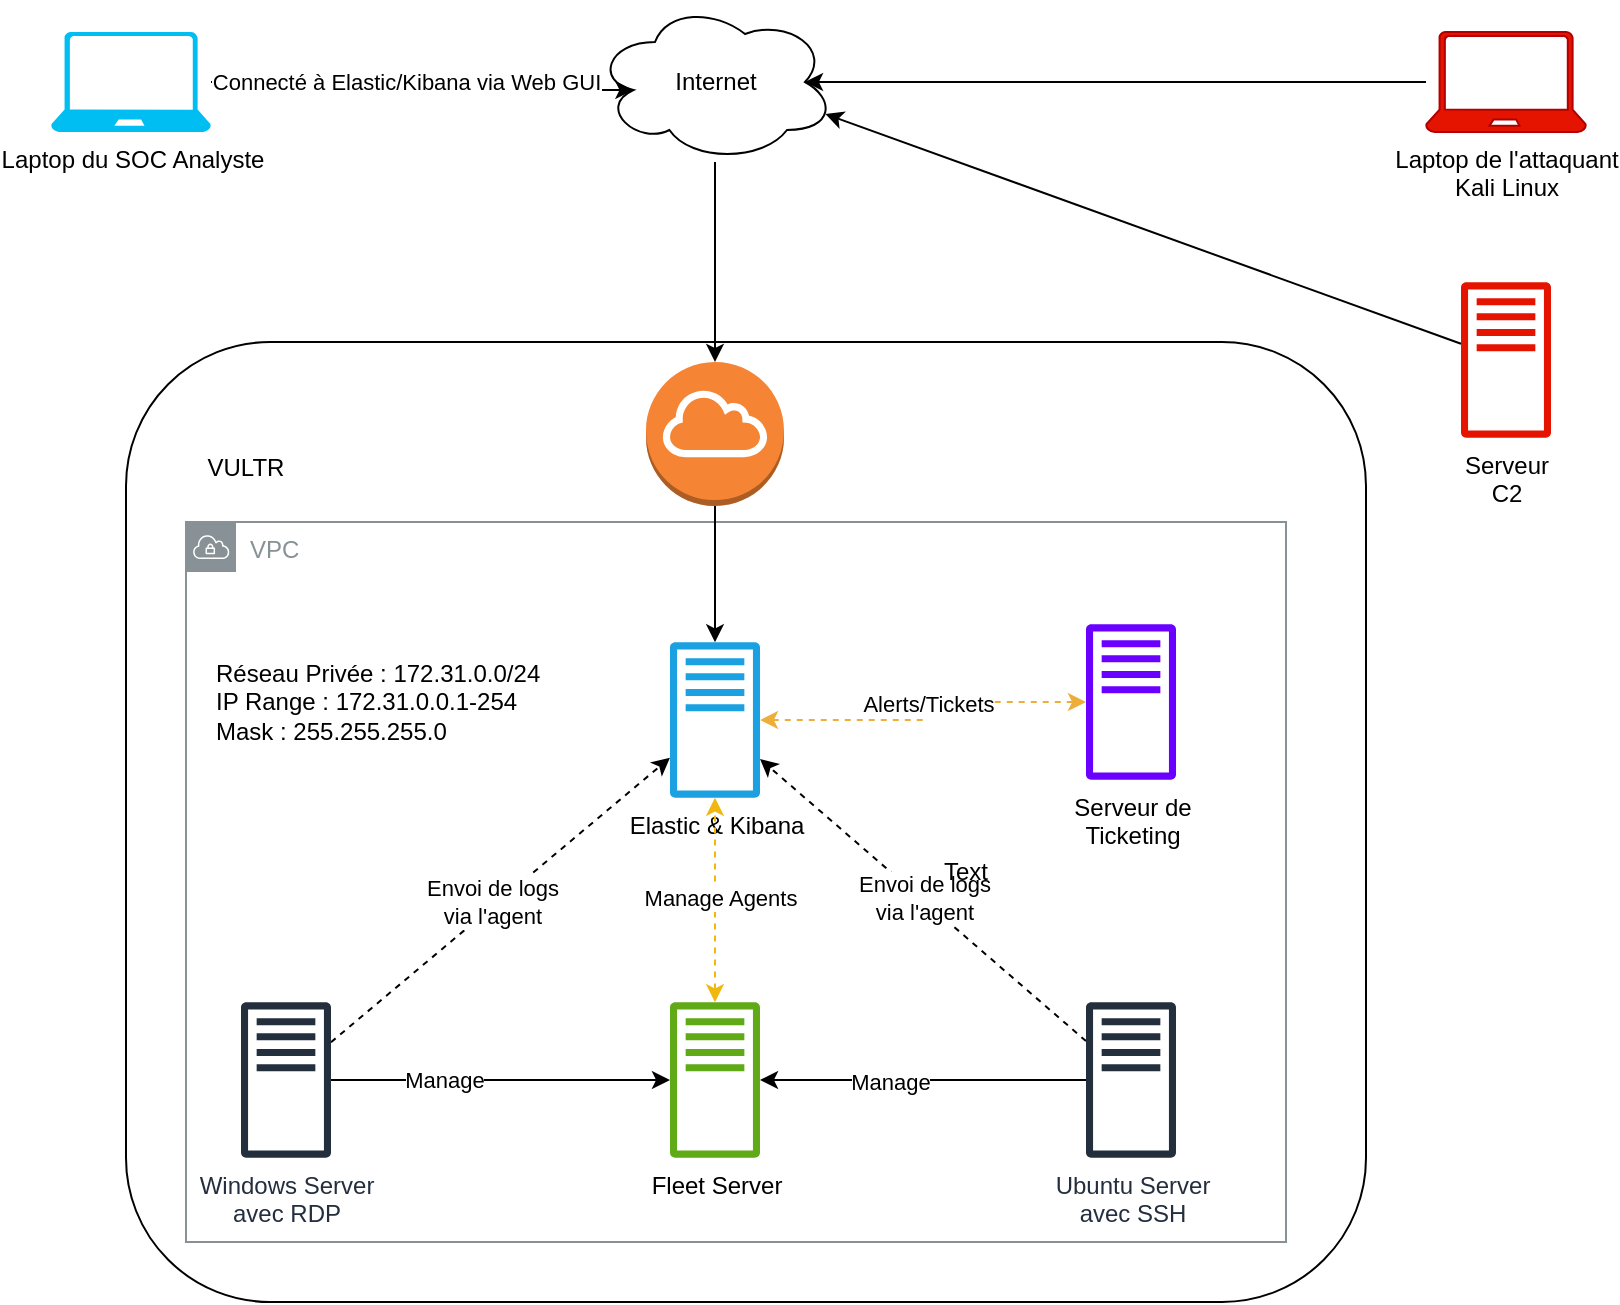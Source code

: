 <mxfile version="24.7.8">
  <diagram name="Page-1" id="GkVYooJLSd350yOr5RhN">
    <mxGraphModel dx="1050" dy="577" grid="1" gridSize="10" guides="1" tooltips="1" connect="1" arrows="1" fold="1" page="1" pageScale="1" pageWidth="827" pageHeight="1169" math="0" shadow="0">
      <root>
        <mxCell id="0" />
        <mxCell id="1" parent="0" />
        <mxCell id="DLzYbL6-j8xfiB1OlHj5-7" value="" style="rounded=1;whiteSpace=wrap;html=1;" vertex="1" parent="1">
          <mxGeometry x="70" y="240" width="620" height="480" as="geometry" />
        </mxCell>
        <mxCell id="DLzYbL6-j8xfiB1OlHj5-10" value="VPC" style="sketch=0;outlineConnect=0;gradientColor=none;html=1;whiteSpace=wrap;fontSize=12;fontStyle=0;shape=mxgraph.aws4.group;grIcon=mxgraph.aws4.group_vpc;strokeColor=#879196;fillColor=none;verticalAlign=top;align=left;spacingLeft=30;fontColor=#879196;dashed=0;movable=1;resizable=1;rotatable=1;deletable=1;editable=1;locked=0;connectable=1;" vertex="1" parent="1">
          <mxGeometry x="100" y="330" width="550" height="360" as="geometry" />
        </mxCell>
        <mxCell id="DLzYbL6-j8xfiB1OlHj5-16" style="edgeStyle=orthogonalEdgeStyle;rounded=0;orthogonalLoop=1;jettySize=auto;html=1;startArrow=classic;startFill=1;strokeColor=#edae3a;dashed=1;" edge="1" parent="1" source="DLzYbL6-j8xfiB1OlHj5-1" target="DLzYbL6-j8xfiB1OlHj5-5">
          <mxGeometry relative="1" as="geometry" />
        </mxCell>
        <mxCell id="DLzYbL6-j8xfiB1OlHj5-20" value="Alerts/Tickets" style="edgeLabel;html=1;align=center;verticalAlign=middle;resizable=0;points=[];" vertex="1" connectable="0" parent="DLzYbL6-j8xfiB1OlHj5-16">
          <mxGeometry x="0.04" y="-2" relative="1" as="geometry">
            <mxPoint as="offset" />
          </mxGeometry>
        </mxCell>
        <mxCell id="DLzYbL6-j8xfiB1OlHj5-1" value="&lt;font color=&quot;#000000&quot;&gt;Elastic &amp;amp; Kibana&lt;/font&gt;" style="sketch=0;outlineConnect=0;fontColor=#ffffff;fillColor=#1ba1e2;strokeColor=#006EAF;dashed=0;verticalLabelPosition=bottom;verticalAlign=top;align=center;html=1;fontSize=12;fontStyle=0;aspect=fixed;pointerEvents=1;shape=mxgraph.aws4.traditional_server;" vertex="1" parent="1">
          <mxGeometry x="342" y="390" width="45" height="78" as="geometry" />
        </mxCell>
        <mxCell id="DLzYbL6-j8xfiB1OlHj5-13" style="edgeStyle=orthogonalEdgeStyle;rounded=0;orthogonalLoop=1;jettySize=auto;html=1;" edge="1" parent="1" source="DLzYbL6-j8xfiB1OlHj5-2" target="DLzYbL6-j8xfiB1OlHj5-4">
          <mxGeometry relative="1" as="geometry" />
        </mxCell>
        <mxCell id="DLzYbL6-j8xfiB1OlHj5-17" value="Manage" style="edgeLabel;html=1;align=center;verticalAlign=middle;resizable=0;points=[];" vertex="1" connectable="0" parent="DLzYbL6-j8xfiB1OlHj5-13">
          <mxGeometry x="-0.333" relative="1" as="geometry">
            <mxPoint as="offset" />
          </mxGeometry>
        </mxCell>
        <mxCell id="DLzYbL6-j8xfiB1OlHj5-22" style="rounded=0;orthogonalLoop=1;jettySize=auto;html=1;dashed=1;" edge="1" parent="1" source="DLzYbL6-j8xfiB1OlHj5-2" target="DLzYbL6-j8xfiB1OlHj5-1">
          <mxGeometry relative="1" as="geometry" />
        </mxCell>
        <mxCell id="DLzYbL6-j8xfiB1OlHj5-24" value="&lt;div&gt;Envoi de logs &lt;br&gt;&lt;/div&gt;&lt;div&gt;via l&#39;agent&lt;br&gt;&lt;/div&gt;" style="edgeLabel;html=1;align=center;verticalAlign=middle;resizable=0;points=[];" vertex="1" connectable="0" parent="DLzYbL6-j8xfiB1OlHj5-22">
          <mxGeometry x="-0.038" y="2" relative="1" as="geometry">
            <mxPoint as="offset" />
          </mxGeometry>
        </mxCell>
        <mxCell id="DLzYbL6-j8xfiB1OlHj5-2" value="&lt;div&gt;Windows Server&lt;/div&gt;&lt;div&gt;avec RDP&lt;/div&gt;" style="sketch=0;outlineConnect=0;fontColor=#232F3E;gradientColor=none;fillColor=#232F3D;strokeColor=none;dashed=0;verticalLabelPosition=bottom;verticalAlign=top;align=center;html=1;fontSize=12;fontStyle=0;aspect=fixed;pointerEvents=1;shape=mxgraph.aws4.traditional_server;" vertex="1" parent="1">
          <mxGeometry x="127.5" y="570" width="45" height="78" as="geometry" />
        </mxCell>
        <mxCell id="DLzYbL6-j8xfiB1OlHj5-14" style="edgeStyle=orthogonalEdgeStyle;rounded=0;orthogonalLoop=1;jettySize=auto;html=1;" edge="1" parent="1" source="DLzYbL6-j8xfiB1OlHj5-3" target="DLzYbL6-j8xfiB1OlHj5-4">
          <mxGeometry relative="1" as="geometry" />
        </mxCell>
        <mxCell id="DLzYbL6-j8xfiB1OlHj5-18" value="Manage" style="edgeLabel;html=1;align=center;verticalAlign=middle;resizable=0;points=[];" vertex="1" connectable="0" parent="DLzYbL6-j8xfiB1OlHj5-14">
          <mxGeometry x="0.2" y="1" relative="1" as="geometry">
            <mxPoint as="offset" />
          </mxGeometry>
        </mxCell>
        <mxCell id="DLzYbL6-j8xfiB1OlHj5-23" style="rounded=0;orthogonalLoop=1;jettySize=auto;html=1;dashed=1;" edge="1" parent="1" source="DLzYbL6-j8xfiB1OlHj5-3" target="DLzYbL6-j8xfiB1OlHj5-1">
          <mxGeometry relative="1" as="geometry" />
        </mxCell>
        <mxCell id="DLzYbL6-j8xfiB1OlHj5-25" value="&lt;div&gt;Envoi de logs&lt;/div&gt;&lt;div&gt;via l&#39;agent&lt;br&gt;&lt;/div&gt;" style="edgeLabel;html=1;align=center;verticalAlign=middle;resizable=0;points=[];" vertex="1" connectable="0" parent="DLzYbL6-j8xfiB1OlHj5-23">
          <mxGeometry x="0.004" y="-1" relative="1" as="geometry">
            <mxPoint as="offset" />
          </mxGeometry>
        </mxCell>
        <mxCell id="DLzYbL6-j8xfiB1OlHj5-3" value="&lt;div&gt;Ubuntu Server&lt;/div&gt;&lt;div&gt;avec SSH&lt;br&gt;&lt;/div&gt;" style="sketch=0;outlineConnect=0;fontColor=#232F3E;gradientColor=none;fillColor=#232F3D;strokeColor=none;dashed=0;verticalLabelPosition=bottom;verticalAlign=top;align=center;html=1;fontSize=12;fontStyle=0;aspect=fixed;pointerEvents=1;shape=mxgraph.aws4.traditional_server;" vertex="1" parent="1">
          <mxGeometry x="550" y="570" width="45" height="78" as="geometry" />
        </mxCell>
        <mxCell id="DLzYbL6-j8xfiB1OlHj5-15" style="edgeStyle=orthogonalEdgeStyle;rounded=0;orthogonalLoop=1;jettySize=auto;html=1;startArrow=classic;startFill=1;dashed=1;strokeColor=#f0b80f;" edge="1" parent="1" source="DLzYbL6-j8xfiB1OlHj5-4" target="DLzYbL6-j8xfiB1OlHj5-1">
          <mxGeometry relative="1" as="geometry" />
        </mxCell>
        <mxCell id="DLzYbL6-j8xfiB1OlHj5-19" value="Manage Agents" style="edgeLabel;html=1;align=center;verticalAlign=middle;resizable=0;points=[];" vertex="1" connectable="0" parent="DLzYbL6-j8xfiB1OlHj5-15">
          <mxGeometry x="0.018" y="-1" relative="1" as="geometry">
            <mxPoint x="1" as="offset" />
          </mxGeometry>
        </mxCell>
        <mxCell id="DLzYbL6-j8xfiB1OlHj5-4" value="&lt;font color=&quot;#000000&quot;&gt;Fleet Server&lt;/font&gt;" style="sketch=0;outlineConnect=0;fontColor=#ffffff;fillColor=#60a917;strokeColor=#2D7600;dashed=0;verticalLabelPosition=bottom;verticalAlign=top;align=center;html=1;fontSize=12;fontStyle=0;aspect=fixed;pointerEvents=1;shape=mxgraph.aws4.traditional_server;" vertex="1" parent="1">
          <mxGeometry x="342" y="570" width="45" height="78" as="geometry" />
        </mxCell>
        <mxCell id="DLzYbL6-j8xfiB1OlHj5-5" value="&lt;div&gt;&lt;font color=&quot;#000000&quot;&gt;Serveur de&lt;/font&gt;&lt;/div&gt;&lt;div&gt;&lt;font color=&quot;#000000&quot;&gt;Ticketing&lt;br&gt;&lt;/font&gt;&lt;/div&gt;" style="sketch=0;outlineConnect=0;fontColor=#ffffff;fillColor=#6a00ff;strokeColor=#3700CC;dashed=0;verticalLabelPosition=bottom;verticalAlign=top;align=center;html=1;fontSize=12;fontStyle=0;aspect=fixed;pointerEvents=1;shape=mxgraph.aws4.traditional_server;" vertex="1" parent="1">
          <mxGeometry x="550" y="381" width="45" height="78" as="geometry" />
        </mxCell>
        <mxCell id="DLzYbL6-j8xfiB1OlHj5-6" value="&lt;div&gt;&lt;font color=&quot;#000000&quot;&gt;Serveur&lt;/font&gt;&lt;/div&gt;&lt;div&gt;&lt;font color=&quot;#000000&quot;&gt;C2&lt;br&gt;&lt;/font&gt;&lt;/div&gt;" style="sketch=0;outlineConnect=0;fontColor=#ffffff;fillColor=#e51400;strokeColor=#B20000;dashed=0;verticalLabelPosition=bottom;verticalAlign=top;align=center;html=1;fontSize=12;fontStyle=0;aspect=fixed;pointerEvents=1;shape=mxgraph.aws4.traditional_server;" vertex="1" parent="1">
          <mxGeometry x="737.5" y="210" width="45" height="78" as="geometry" />
        </mxCell>
        <mxCell id="DLzYbL6-j8xfiB1OlHj5-8" value="VULTR" style="text;html=1;align=center;verticalAlign=middle;whiteSpace=wrap;rounded=0;" vertex="1" parent="1">
          <mxGeometry x="100" y="288" width="60" height="30" as="geometry" />
        </mxCell>
        <mxCell id="DLzYbL6-j8xfiB1OlHj5-26" value="Text" style="text;html=1;align=center;verticalAlign=middle;whiteSpace=wrap;rounded=0;" vertex="1" parent="1">
          <mxGeometry x="460" y="490" width="60" height="30" as="geometry" />
        </mxCell>
        <mxCell id="DLzYbL6-j8xfiB1OlHj5-27" value="&lt;div align=&quot;left&quot;&gt;Réseau Privée : 172.31.0.0/24&lt;/div&gt;&lt;div align=&quot;left&quot;&gt;IP Range : 172.31.0.0.1-254&lt;/div&gt;&lt;div align=&quot;left&quot;&gt;Mask : 255.255.255.0&lt;br&gt;&lt;/div&gt;" style="text;html=1;align=left;verticalAlign=middle;whiteSpace=wrap;rounded=0;" vertex="1" parent="1">
          <mxGeometry x="112.5" y="390" width="180" height="60" as="geometry" />
        </mxCell>
        <mxCell id="DLzYbL6-j8xfiB1OlHj5-29" style="edgeStyle=orthogonalEdgeStyle;rounded=0;orthogonalLoop=1;jettySize=auto;html=1;exitX=0.5;exitY=1;exitDx=0;exitDy=0;exitPerimeter=0;" edge="1" parent="1" source="DLzYbL6-j8xfiB1OlHj5-28" target="DLzYbL6-j8xfiB1OlHj5-1">
          <mxGeometry relative="1" as="geometry" />
        </mxCell>
        <mxCell id="DLzYbL6-j8xfiB1OlHj5-28" value="" style="outlineConnect=0;dashed=0;verticalLabelPosition=bottom;verticalAlign=top;align=center;html=1;shape=mxgraph.aws3.internet_gateway;fillColor=#F58534;gradientColor=none;" vertex="1" parent="1">
          <mxGeometry x="330" y="250" width="69" height="72" as="geometry" />
        </mxCell>
        <mxCell id="DLzYbL6-j8xfiB1OlHj5-30" value="Internet" style="ellipse;shape=cloud;whiteSpace=wrap;html=1;" vertex="1" parent="1">
          <mxGeometry x="304.5" y="70" width="120" height="80" as="geometry" />
        </mxCell>
        <mxCell id="DLzYbL6-j8xfiB1OlHj5-31" style="edgeStyle=orthogonalEdgeStyle;rounded=0;orthogonalLoop=1;jettySize=auto;html=1;entryX=0.5;entryY=0;entryDx=0;entryDy=0;entryPerimeter=0;" edge="1" parent="1" source="DLzYbL6-j8xfiB1OlHj5-30" target="DLzYbL6-j8xfiB1OlHj5-28">
          <mxGeometry relative="1" as="geometry" />
        </mxCell>
        <mxCell id="DLzYbL6-j8xfiB1OlHj5-36" value="Laptop du SOC Analyste" style="verticalLabelPosition=bottom;html=1;verticalAlign=top;align=center;strokeColor=none;fillColor=#00BEF2;shape=mxgraph.azure.laptop;pointerEvents=1;" vertex="1" parent="1">
          <mxGeometry x="32.5" y="85" width="80" height="50" as="geometry" />
        </mxCell>
        <mxCell id="DLzYbL6-j8xfiB1OlHj5-37" style="rounded=0;orthogonalLoop=1;jettySize=auto;html=1;entryX=0.16;entryY=0.55;entryDx=0;entryDy=0;entryPerimeter=0;edgeStyle=orthogonalEdgeStyle;" edge="1" parent="1" source="DLzYbL6-j8xfiB1OlHj5-36" target="DLzYbL6-j8xfiB1OlHj5-30">
          <mxGeometry relative="1" as="geometry" />
        </mxCell>
        <mxCell id="DLzYbL6-j8xfiB1OlHj5-38" value="Connecté à Elastic/Kibana via Web GUI" style="edgeLabel;html=1;align=center;verticalAlign=middle;resizable=0;points=[];" vertex="1" connectable="0" parent="DLzYbL6-j8xfiB1OlHj5-37">
          <mxGeometry x="-0.42" y="2" relative="1" as="geometry">
            <mxPoint x="35" y="2" as="offset" />
          </mxGeometry>
        </mxCell>
        <mxCell id="DLzYbL6-j8xfiB1OlHj5-39" value="&lt;div&gt;&lt;font color=&quot;#000000&quot;&gt;Laptop de l&#39;attaquant&lt;/font&gt;&lt;/div&gt;&lt;div&gt;&lt;font color=&quot;#000000&quot;&gt;Kali Linux&lt;br&gt;&lt;/font&gt;&lt;/div&gt;" style="verticalLabelPosition=bottom;html=1;verticalAlign=top;align=center;strokeColor=#B20000;fillColor=#e51400;shape=mxgraph.azure.laptop;pointerEvents=1;fontColor=#ffffff;" vertex="1" parent="1">
          <mxGeometry x="720" y="85" width="80" height="50" as="geometry" />
        </mxCell>
        <mxCell id="DLzYbL6-j8xfiB1OlHj5-40" style="edgeStyle=orthogonalEdgeStyle;rounded=0;orthogonalLoop=1;jettySize=auto;html=1;entryX=0.875;entryY=0.5;entryDx=0;entryDy=0;entryPerimeter=0;" edge="1" parent="1" source="DLzYbL6-j8xfiB1OlHj5-39" target="DLzYbL6-j8xfiB1OlHj5-30">
          <mxGeometry relative="1" as="geometry" />
        </mxCell>
        <mxCell id="DLzYbL6-j8xfiB1OlHj5-41" style="rounded=0;orthogonalLoop=1;jettySize=auto;html=1;entryX=0.96;entryY=0.7;entryDx=0;entryDy=0;entryPerimeter=0;" edge="1" parent="1" source="DLzYbL6-j8xfiB1OlHj5-6" target="DLzYbL6-j8xfiB1OlHj5-30">
          <mxGeometry relative="1" as="geometry" />
        </mxCell>
      </root>
    </mxGraphModel>
  </diagram>
</mxfile>
